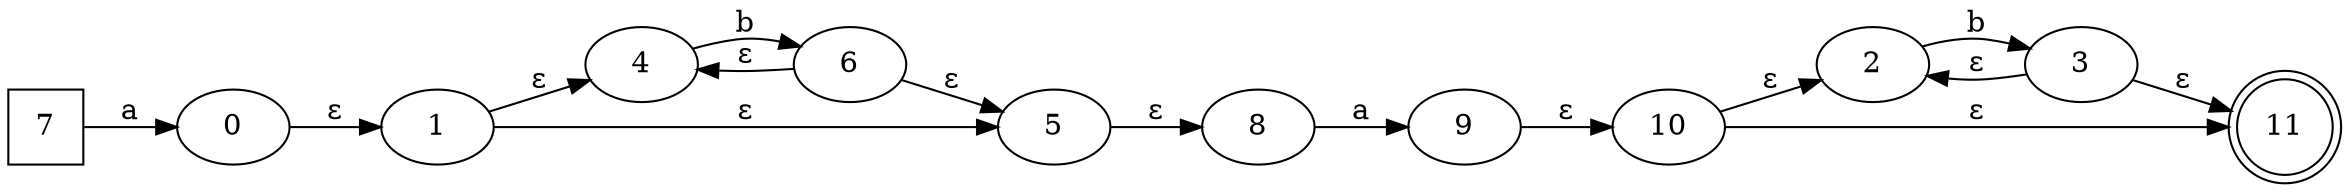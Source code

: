 digraph G {
	rankdir=LR;
	0->1[ label=ɛ ];
	2->3[ label=b ];
	1->4[ label=ɛ ];
	1->5[ label=ɛ ];
	6->5[ label=ɛ ];
	6->4[ label=ɛ ];
	7->0[ label=a ];
	8->9[ label=a ];
	10->2[ label=ɛ ];
	10->11[ label=ɛ ];
	3->11[ label=ɛ ];
	3->2[ label=ɛ ];
	5->8[ label=ɛ ];
	4->6[ label=b ];
	9->10[ label=ɛ ];
	0;
	1;
	10;
	11 [ shape=doublecircle ];
	2;
	3;
	4;
	5;
	6;
	7 [ shape=square ];
	8;
	9;

}


